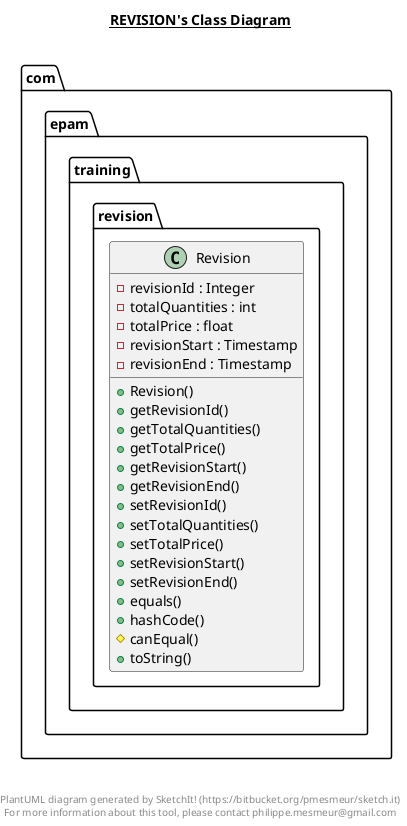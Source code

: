 @startuml

title __REVISION's Class Diagram__\n

  package com.epam.training {
    package com.epam.training.revision {
      class Revision {
          - revisionId : Integer
          - totalQuantities : int
          - totalPrice : float
          - revisionStart : Timestamp
          - revisionEnd : Timestamp
          + Revision()
          + getRevisionId()
          + getTotalQuantities()
          + getTotalPrice()
          + getRevisionStart()
          + getRevisionEnd()
          + setRevisionId()
          + setTotalQuantities()
          + setTotalPrice()
          + setRevisionStart()
          + setRevisionEnd()
          + equals()
          + hashCode()
          # canEqual()
          + toString()
      }
    }
  }
  



right footer


PlantUML diagram generated by SketchIt! (https://bitbucket.org/pmesmeur/sketch.it)
For more information about this tool, please contact philippe.mesmeur@gmail.com
endfooter

@enduml

